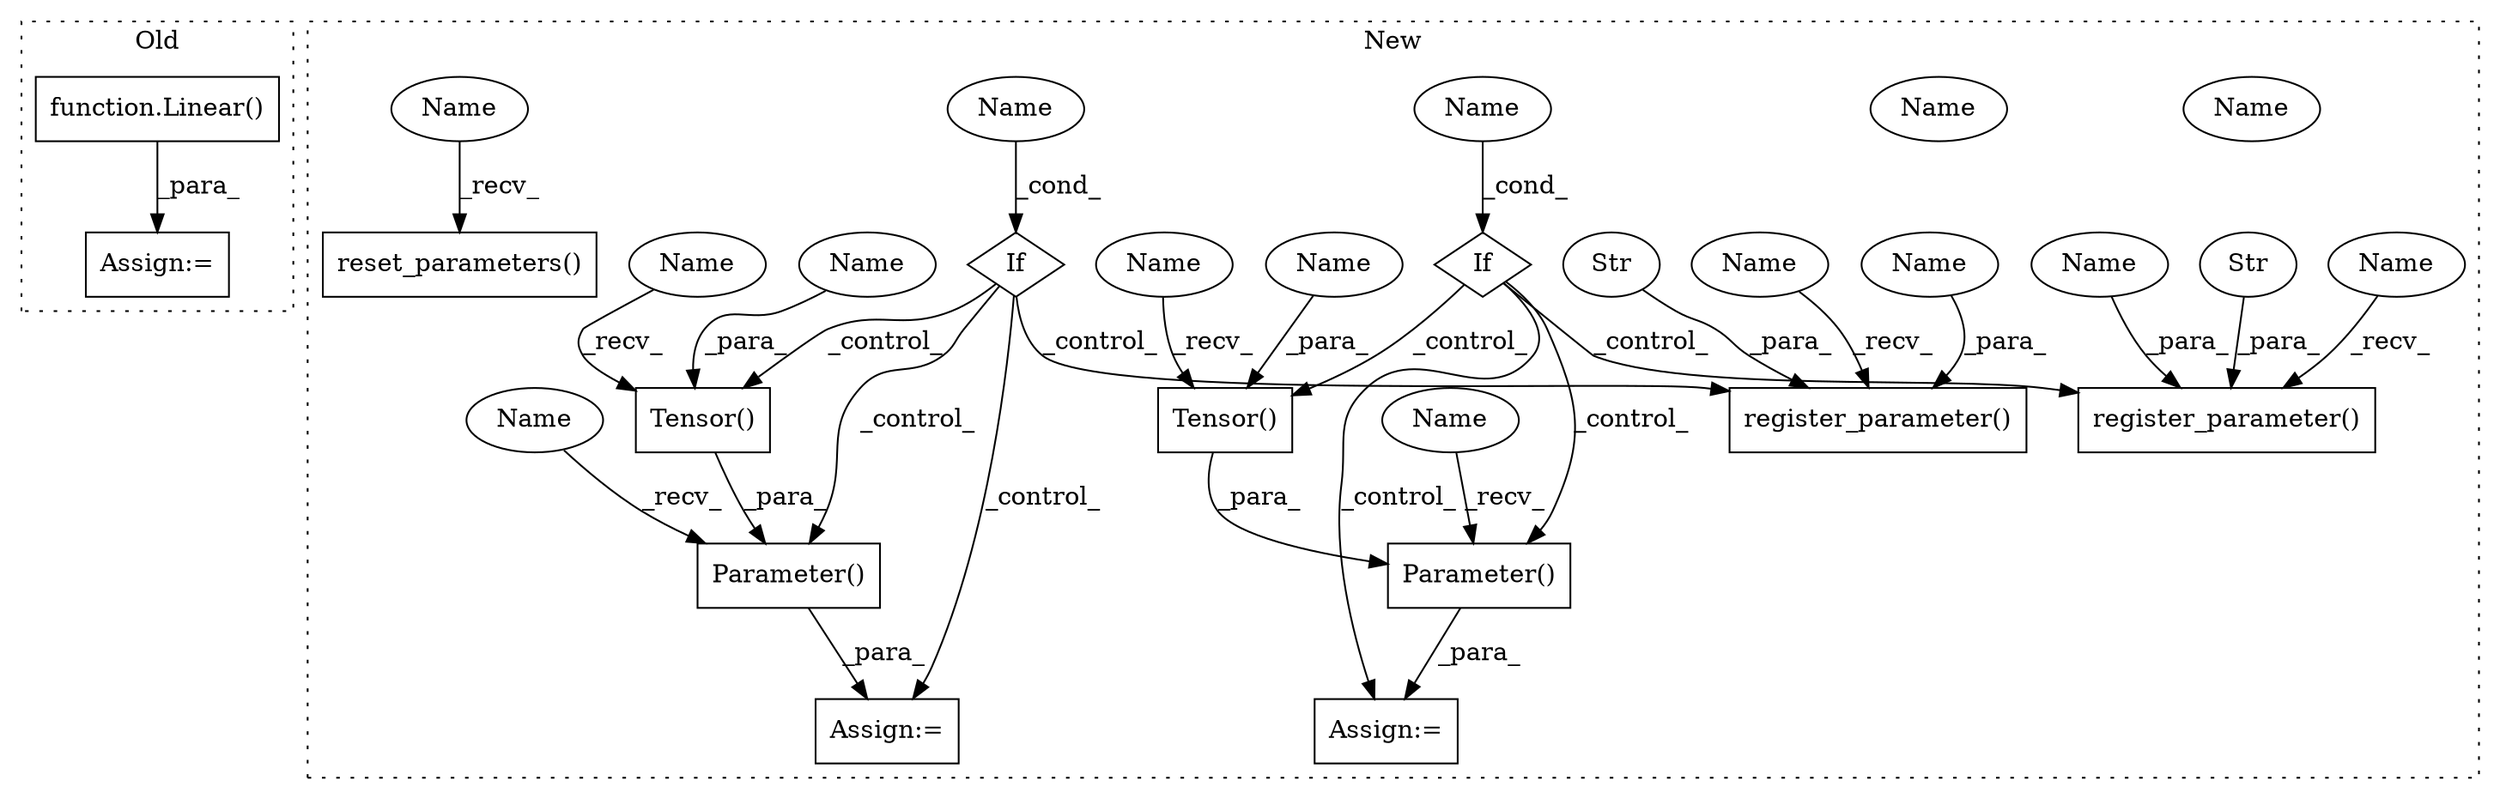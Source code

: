 digraph G {
subgraph cluster0 {
1 [label="function.Linear()" a="75" s="3542,3568" l="7,27" shape="box"];
8 [label="Assign:=" a="68" s="3539" l="3" shape="box"];
label = "Old";
style="dotted";
}
subgraph cluster1 {
2 [label="register_parameter()" a="75" s="3754,3790" l="24,1" shape="box"];
3 [label="If" a="96" s="3657,3664" l="3,14" shape="diamond"];
4 [label="Parameter()" a="75" s="3690,3726" l="13,1" shape="box"];
5 [label="Str" a="66" s="3778" l="6" shape="ellipse"];
6 [label="reset_parameters()" a="75" s="3801" l="23" shape="box"];
7 [label="Name" a="87" s="3660" l="4" shape="ellipse"];
9 [label="Assign:=" a="68" s="3687" l="3" shape="box"];
10 [label="Tensor()" a="75" s="3703,3725" l="13,1" shape="box"];
11 [label="Tensor()" a="75" s="3547,3579" l="13,1" shape="box"];
12 [label="Parameter()" a="75" s="3534,3580" l="13,1" shape="box"];
13 [label="Assign:=" a="68" s="3531" l="3" shape="box"];
14 [label="If" a="96" s="3497,3506" l="3,14" shape="diamond"];
15 [label="register_parameter()" a="75" s="3608,3646" l="24,1" shape="box"];
16 [label="Str" a="66" s="3632" l="8" shape="ellipse"];
17 [label="Name" a="87" s="3500" l="6" shape="ellipse"];
18 [label="Name" a="87" s="3786" l="4" shape="ellipse"];
19 [label="Name" a="87" s="3642" l="4" shape="ellipse"];
20 [label="Name" a="87" s="3547" l="5" shape="ellipse"];
21 [label="Name" a="87" s="3703" l="5" shape="ellipse"];
22 [label="Name" a="87" s="3660" l="4" shape="ellipse"];
23 [label="Name" a="87" s="3500" l="6" shape="ellipse"];
24 [label="Name" a="87" s="3716" l="9" shape="ellipse"];
25 [label="Name" a="87" s="3570" l="9" shape="ellipse"];
26 [label="Name" a="87" s="3608" l="4" shape="ellipse"];
27 [label="Name" a="87" s="3754" l="4" shape="ellipse"];
28 [label="Name" a="87" s="3801" l="4" shape="ellipse"];
29 [label="Name" a="87" s="3690" l="2" shape="ellipse"];
30 [label="Name" a="87" s="3534" l="2" shape="ellipse"];
label = "New";
style="dotted";
}
1 -> 8 [label="_para_"];
3 -> 9 [label="_control_"];
3 -> 2 [label="_control_"];
3 -> 10 [label="_control_"];
3 -> 4 [label="_control_"];
4 -> 9 [label="_para_"];
5 -> 2 [label="_para_"];
10 -> 4 [label="_para_"];
11 -> 12 [label="_para_"];
12 -> 13 [label="_para_"];
14 -> 11 [label="_control_"];
14 -> 12 [label="_control_"];
14 -> 13 [label="_control_"];
14 -> 15 [label="_control_"];
16 -> 15 [label="_para_"];
18 -> 2 [label="_para_"];
19 -> 15 [label="_para_"];
20 -> 11 [label="_recv_"];
21 -> 10 [label="_recv_"];
22 -> 3 [label="_cond_"];
23 -> 14 [label="_cond_"];
24 -> 10 [label="_para_"];
25 -> 11 [label="_para_"];
26 -> 15 [label="_recv_"];
27 -> 2 [label="_recv_"];
28 -> 6 [label="_recv_"];
29 -> 4 [label="_recv_"];
30 -> 12 [label="_recv_"];
}